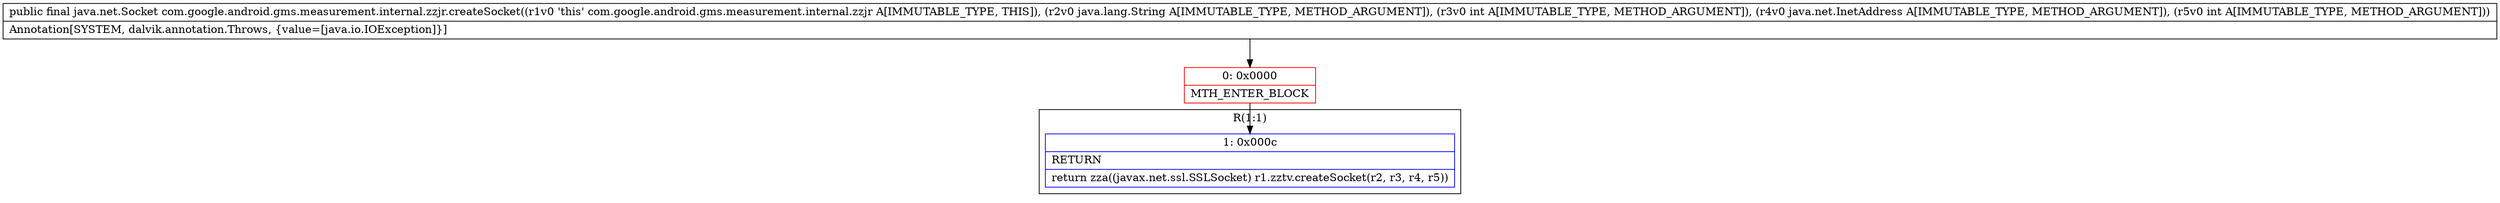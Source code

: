 digraph "CFG forcom.google.android.gms.measurement.internal.zzjr.createSocket(Ljava\/lang\/String;ILjava\/net\/InetAddress;I)Ljava\/net\/Socket;" {
subgraph cluster_Region_1730498259 {
label = "R(1:1)";
node [shape=record,color=blue];
Node_1 [shape=record,label="{1\:\ 0x000c|RETURN\l|return zza((javax.net.ssl.SSLSocket) r1.zztv.createSocket(r2, r3, r4, r5))\l}"];
}
Node_0 [shape=record,color=red,label="{0\:\ 0x0000|MTH_ENTER_BLOCK\l}"];
MethodNode[shape=record,label="{public final java.net.Socket com.google.android.gms.measurement.internal.zzjr.createSocket((r1v0 'this' com.google.android.gms.measurement.internal.zzjr A[IMMUTABLE_TYPE, THIS]), (r2v0 java.lang.String A[IMMUTABLE_TYPE, METHOD_ARGUMENT]), (r3v0 int A[IMMUTABLE_TYPE, METHOD_ARGUMENT]), (r4v0 java.net.InetAddress A[IMMUTABLE_TYPE, METHOD_ARGUMENT]), (r5v0 int A[IMMUTABLE_TYPE, METHOD_ARGUMENT]))  | Annotation[SYSTEM, dalvik.annotation.Throws, \{value=[java.io.IOException]\}]\l}"];
MethodNode -> Node_0;
Node_0 -> Node_1;
}

